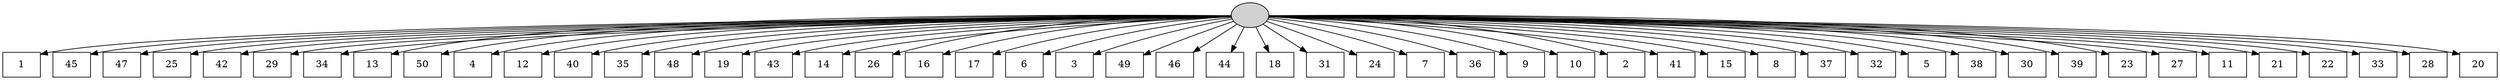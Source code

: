 digraph G {
0[style=filled, fillcolor=grey82, label=""];
1[shape=box,style=filled, fillcolor=white,label="1\n"];
2[shape=box,style=filled, fillcolor=white,label="45\n"];
3[shape=box,style=filled, fillcolor=white,label="47\n"];
4[shape=box,style=filled, fillcolor=white,label="25\n"];
5[shape=box,style=filled, fillcolor=white,label="42\n"];
6[shape=box,style=filled, fillcolor=white,label="29\n"];
7[shape=box,style=filled, fillcolor=white,label="34\n"];
8[shape=box,style=filled, fillcolor=white,label="13\n"];
9[shape=box,style=filled, fillcolor=white,label="50\n"];
10[shape=box,style=filled, fillcolor=white,label="4\n"];
11[shape=box,style=filled, fillcolor=white,label="12\n"];
12[shape=box,style=filled, fillcolor=white,label="40\n"];
13[shape=box,style=filled, fillcolor=white,label="35\n"];
14[shape=box,style=filled, fillcolor=white,label="48\n"];
15[shape=box,style=filled, fillcolor=white,label="19\n"];
16[shape=box,style=filled, fillcolor=white,label="43\n"];
17[shape=box,style=filled, fillcolor=white,label="14\n"];
18[shape=box,style=filled, fillcolor=white,label="26\n"];
19[shape=box,style=filled, fillcolor=white,label="16\n"];
20[shape=box,style=filled, fillcolor=white,label="17\n"];
21[shape=box,style=filled, fillcolor=white,label="6\n"];
22[shape=box,style=filled, fillcolor=white,label="3\n"];
23[shape=box,style=filled, fillcolor=white,label="49\n"];
24[shape=box,style=filled, fillcolor=white,label="46\n"];
25[shape=box,style=filled, fillcolor=white,label="44\n"];
26[shape=box,style=filled, fillcolor=white,label="18\n"];
27[shape=box,style=filled, fillcolor=white,label="31\n"];
28[shape=box,style=filled, fillcolor=white,label="24\n"];
29[shape=box,style=filled, fillcolor=white,label="7\n"];
30[shape=box,style=filled, fillcolor=white,label="36\n"];
31[shape=box,style=filled, fillcolor=white,label="9\n"];
32[shape=box,style=filled, fillcolor=white,label="10\n"];
33[shape=box,style=filled, fillcolor=white,label="2\n"];
34[shape=box,style=filled, fillcolor=white,label="41\n"];
35[shape=box,style=filled, fillcolor=white,label="15\n"];
36[shape=box,style=filled, fillcolor=white,label="8\n"];
37[shape=box,style=filled, fillcolor=white,label="37\n"];
38[shape=box,style=filled, fillcolor=white,label="32\n"];
39[shape=box,style=filled, fillcolor=white,label="5\n"];
40[shape=box,style=filled, fillcolor=white,label="38\n"];
41[shape=box,style=filled, fillcolor=white,label="30\n"];
42[shape=box,style=filled, fillcolor=white,label="39\n"];
43[shape=box,style=filled, fillcolor=white,label="23\n"];
44[shape=box,style=filled, fillcolor=white,label="27\n"];
45[shape=box,style=filled, fillcolor=white,label="11\n"];
46[shape=box,style=filled, fillcolor=white,label="21\n"];
47[shape=box,style=filled, fillcolor=white,label="22\n"];
48[shape=box,style=filled, fillcolor=white,label="33\n"];
49[shape=box,style=filled, fillcolor=white,label="28\n"];
50[shape=box,style=filled, fillcolor=white,label="20\n"];
0->1 ;
0->2 ;
0->3 ;
0->4 ;
0->5 ;
0->6 ;
0->7 ;
0->8 ;
0->9 ;
0->10 ;
0->11 ;
0->12 ;
0->13 ;
0->14 ;
0->15 ;
0->16 ;
0->17 ;
0->18 ;
0->19 ;
0->20 ;
0->21 ;
0->22 ;
0->23 ;
0->24 ;
0->25 ;
0->26 ;
0->27 ;
0->28 ;
0->29 ;
0->30 ;
0->31 ;
0->32 ;
0->33 ;
0->34 ;
0->35 ;
0->36 ;
0->37 ;
0->38 ;
0->39 ;
0->40 ;
0->41 ;
0->42 ;
0->43 ;
0->44 ;
0->45 ;
0->46 ;
0->47 ;
0->48 ;
0->49 ;
0->50 ;
}
